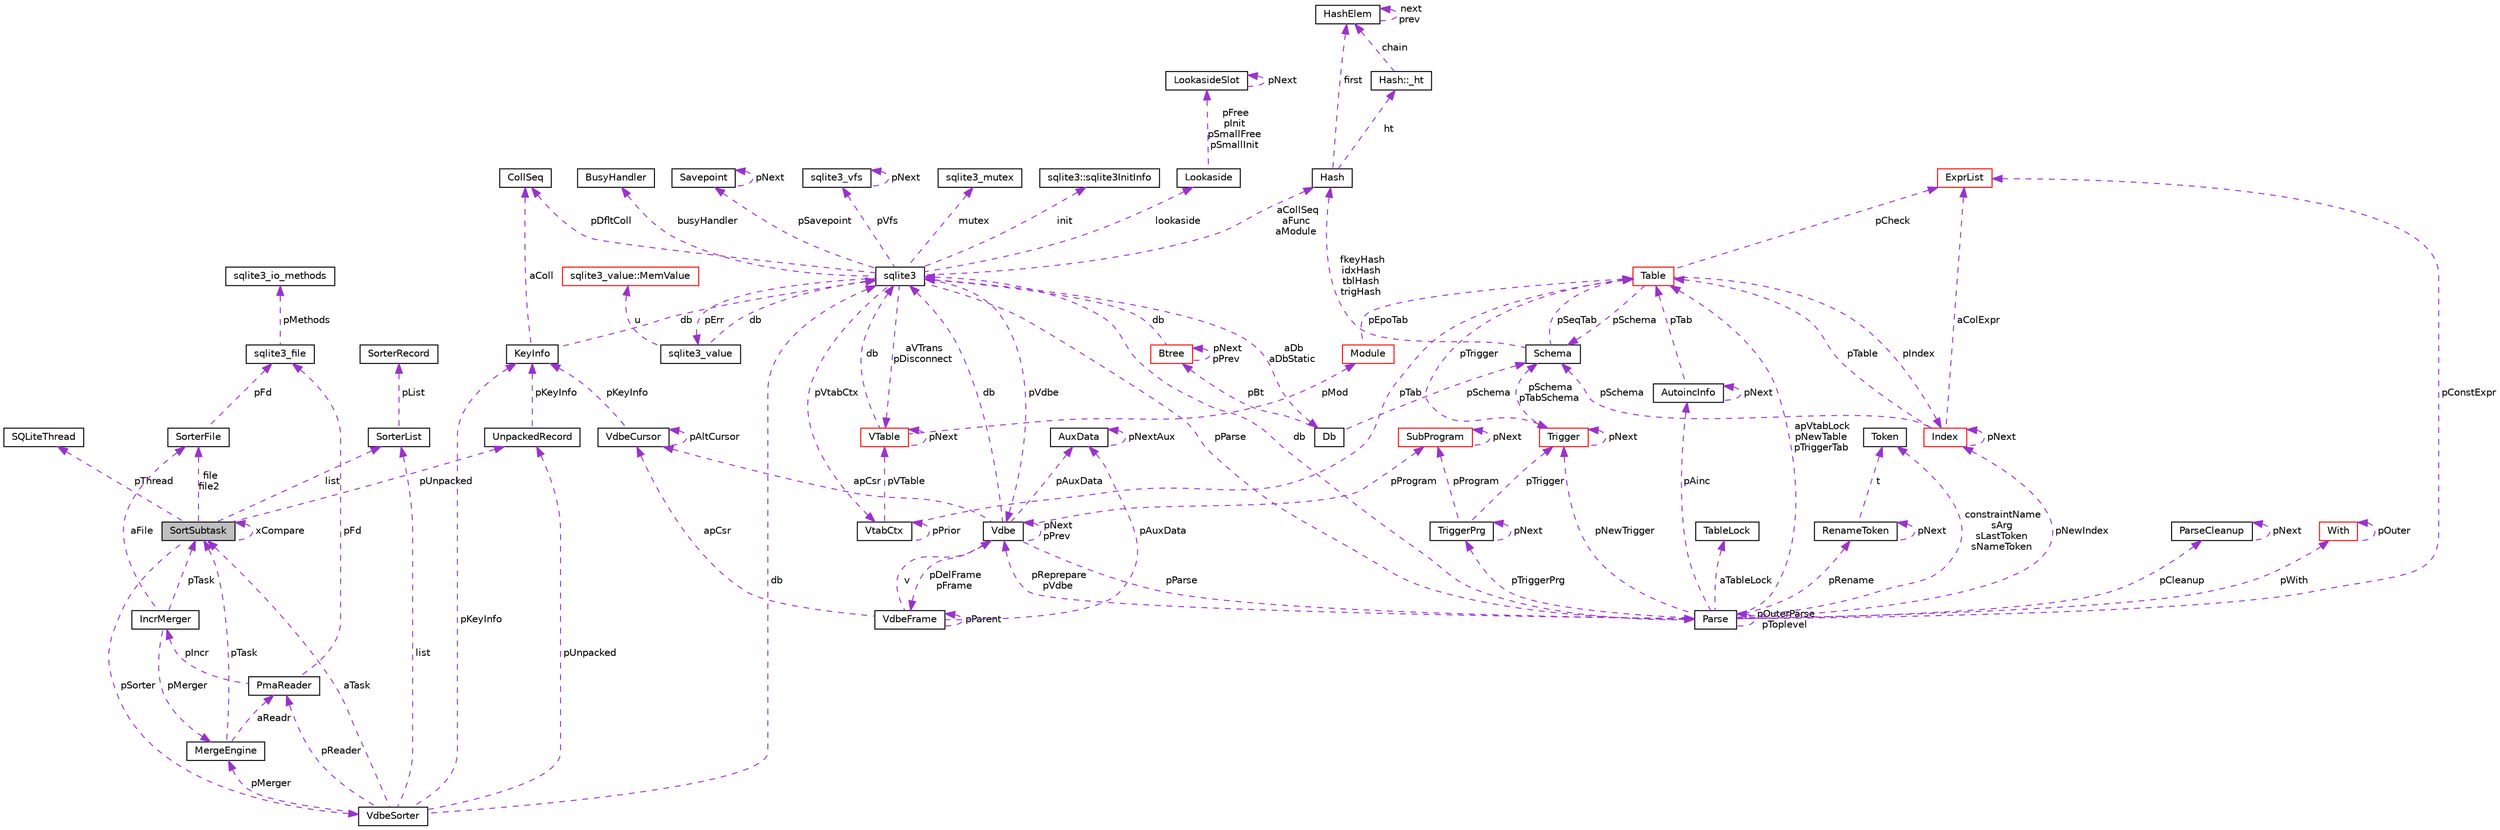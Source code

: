 digraph "SortSubtask"
{
 // LATEX_PDF_SIZE
  edge [fontname="Helvetica",fontsize="10",labelfontname="Helvetica",labelfontsize="10"];
  node [fontname="Helvetica",fontsize="10",shape=record];
  Node1 [label="SortSubtask",height=0.2,width=0.4,color="black", fillcolor="grey75", style="filled", fontcolor="black",tooltip=" "];
  Node2 -> Node1 [dir="back",color="darkorchid3",fontsize="10",style="dashed",label=" pThread" ,fontname="Helvetica"];
  Node2 [label="SQLiteThread",height=0.2,width=0.4,color="black", fillcolor="white", style="filled",URL="$d2/d47/structSQLiteThread.html",tooltip=" "];
  Node3 -> Node1 [dir="back",color="darkorchid3",fontsize="10",style="dashed",label=" pSorter" ,fontname="Helvetica"];
  Node3 [label="VdbeSorter",height=0.2,width=0.4,color="black", fillcolor="white", style="filled",URL="$db/d1b/sqlite3_8c.html#d0/d1b/structVdbeSorter",tooltip=" "];
  Node4 -> Node3 [dir="back",color="darkorchid3",fontsize="10",style="dashed",label=" pReader" ,fontname="Helvetica"];
  Node4 [label="PmaReader",height=0.2,width=0.4,color="black", fillcolor="white", style="filled",URL="$db/d1b/sqlite3_8c.html#dd/d0d/structPmaReader",tooltip=" "];
  Node5 -> Node4 [dir="back",color="darkorchid3",fontsize="10",style="dashed",label=" pFd" ,fontname="Helvetica"];
  Node5 [label="sqlite3_file",height=0.2,width=0.4,color="black", fillcolor="white", style="filled",URL="$de/dd3/sqlite3_8h.html#db/db0/structsqlite3__file",tooltip=" "];
  Node6 -> Node5 [dir="back",color="darkorchid3",fontsize="10",style="dashed",label=" pMethods" ,fontname="Helvetica"];
  Node6 [label="sqlite3_io_methods",height=0.2,width=0.4,color="black", fillcolor="white", style="filled",URL="$d9/df3/structsqlite3__io__methods.html",tooltip=" "];
  Node7 -> Node4 [dir="back",color="darkorchid3",fontsize="10",style="dashed",label=" pIncr" ,fontname="Helvetica"];
  Node7 [label="IncrMerger",height=0.2,width=0.4,color="black", fillcolor="white", style="filled",URL="$db/d1b/sqlite3_8c.html#dc/dfe/structIncrMerger",tooltip=" "];
  Node1 -> Node7 [dir="back",color="darkorchid3",fontsize="10",style="dashed",label=" pTask" ,fontname="Helvetica"];
  Node8 -> Node7 [dir="back",color="darkorchid3",fontsize="10",style="dashed",label=" pMerger" ,fontname="Helvetica"];
  Node8 [label="MergeEngine",height=0.2,width=0.4,color="black", fillcolor="white", style="filled",URL="$db/d1b/sqlite3_8c.html#d8/d72/structMergeEngine",tooltip=" "];
  Node1 -> Node8 [dir="back",color="darkorchid3",fontsize="10",style="dashed",label=" pTask" ,fontname="Helvetica"];
  Node4 -> Node8 [dir="back",color="darkorchid3",fontsize="10",style="dashed",label=" aReadr" ,fontname="Helvetica"];
  Node9 -> Node7 [dir="back",color="darkorchid3",fontsize="10",style="dashed",label=" aFile" ,fontname="Helvetica"];
  Node9 [label="SorterFile",height=0.2,width=0.4,color="black", fillcolor="white", style="filled",URL="$db/d1b/sqlite3_8c.html#d4/d1c/structSorterFile",tooltip=" "];
  Node5 -> Node9 [dir="back",color="darkorchid3",fontsize="10",style="dashed",label=" pFd" ,fontname="Helvetica"];
  Node8 -> Node3 [dir="back",color="darkorchid3",fontsize="10",style="dashed",label=" pMerger" ,fontname="Helvetica"];
  Node10 -> Node3 [dir="back",color="darkorchid3",fontsize="10",style="dashed",label=" db" ,fontname="Helvetica"];
  Node10 [label="sqlite3",height=0.2,width=0.4,color="black", fillcolor="white", style="filled",URL="$d9/dcd/structsqlite3.html",tooltip=" "];
  Node11 -> Node10 [dir="back",color="darkorchid3",fontsize="10",style="dashed",label=" pVfs" ,fontname="Helvetica"];
  Node11 [label="sqlite3_vfs",height=0.2,width=0.4,color="black", fillcolor="white", style="filled",URL="$d3/d36/structsqlite3__vfs.html",tooltip=" "];
  Node11 -> Node11 [dir="back",color="darkorchid3",fontsize="10",style="dashed",label=" pNext" ,fontname="Helvetica"];
  Node12 -> Node10 [dir="back",color="darkorchid3",fontsize="10",style="dashed",label=" pVdbe" ,fontname="Helvetica"];
  Node12 [label="Vdbe",height=0.2,width=0.4,color="black", fillcolor="white", style="filled",URL="$db/d1b/sqlite3_8c.html#de/d53/structVdbe",tooltip=" "];
  Node10 -> Node12 [dir="back",color="darkorchid3",fontsize="10",style="dashed",label=" db" ,fontname="Helvetica"];
  Node12 -> Node12 [dir="back",color="darkorchid3",fontsize="10",style="dashed",label=" pNext\npPrev" ,fontname="Helvetica"];
  Node13 -> Node12 [dir="back",color="darkorchid3",fontsize="10",style="dashed",label=" pParse" ,fontname="Helvetica"];
  Node13 [label="Parse",height=0.2,width=0.4,color="black", fillcolor="white", style="filled",URL="$db/d1b/sqlite3_8c.html#db/dbb/structParse",tooltip=" "];
  Node10 -> Node13 [dir="back",color="darkorchid3",fontsize="10",style="dashed",label=" db" ,fontname="Helvetica"];
  Node12 -> Node13 [dir="back",color="darkorchid3",fontsize="10",style="dashed",label=" pReprepare\npVdbe" ,fontname="Helvetica"];
  Node14 -> Node13 [dir="back",color="darkorchid3",fontsize="10",style="dashed",label=" pConstExpr" ,fontname="Helvetica"];
  Node14 [label="ExprList",height=0.2,width=0.4,color="red", fillcolor="white", style="filled",URL="$db/d1b/sqlite3_8c.html#d5/d5c/structExprList",tooltip=" "];
  Node40 -> Node13 [dir="back",color="darkorchid3",fontsize="10",style="dashed",label=" constraintName\nsArg\nsLastToken\nsNameToken" ,fontname="Helvetica"];
  Node40 [label="Token",height=0.2,width=0.4,color="black", fillcolor="white", style="filled",URL="$db/d1b/sqlite3_8c.html#df/dcd/structToken",tooltip=" "];
  Node41 -> Node13 [dir="back",color="darkorchid3",fontsize="10",style="dashed",label=" aTableLock" ,fontname="Helvetica"];
  Node41 [label="TableLock",height=0.2,width=0.4,color="black", fillcolor="white", style="filled",URL="$db/d1b/sqlite3_8c.html#d1/d79/structTableLock",tooltip=" "];
  Node42 -> Node13 [dir="back",color="darkorchid3",fontsize="10",style="dashed",label=" pAinc" ,fontname="Helvetica"];
  Node42 [label="AutoincInfo",height=0.2,width=0.4,color="black", fillcolor="white", style="filled",URL="$db/d1b/sqlite3_8c.html#db/d7b/structAutoincInfo",tooltip=" "];
  Node42 -> Node42 [dir="back",color="darkorchid3",fontsize="10",style="dashed",label=" pNext" ,fontname="Helvetica"];
  Node19 -> Node42 [dir="back",color="darkorchid3",fontsize="10",style="dashed",label=" pTab" ,fontname="Helvetica"];
  Node19 [label="Table",height=0.2,width=0.4,color="red", fillcolor="white", style="filled",URL="$db/d1b/sqlite3_8c.html#dc/dcb/structTable",tooltip=" "];
  Node21 -> Node19 [dir="back",color="darkorchid3",fontsize="10",style="dashed",label=" pIndex" ,fontname="Helvetica"];
  Node21 [label="Index",height=0.2,width=0.4,color="red", fillcolor="white", style="filled",URL="$db/d1b/sqlite3_8c.html#df/d86/structIndex",tooltip=" "];
  Node19 -> Node21 [dir="back",color="darkorchid3",fontsize="10",style="dashed",label=" pTable" ,fontname="Helvetica"];
  Node21 -> Node21 [dir="back",color="darkorchid3",fontsize="10",style="dashed",label=" pNext" ,fontname="Helvetica"];
  Node22 -> Node21 [dir="back",color="darkorchid3",fontsize="10",style="dashed",label=" pSchema" ,fontname="Helvetica"];
  Node22 [label="Schema",height=0.2,width=0.4,color="black", fillcolor="white", style="filled",URL="$db/d1b/sqlite3_8c.html#d8/db0/structSchema",tooltip=" "];
  Node23 -> Node22 [dir="back",color="darkorchid3",fontsize="10",style="dashed",label=" fkeyHash\nidxHash\ntblHash\ntrigHash" ,fontname="Helvetica"];
  Node23 [label="Hash",height=0.2,width=0.4,color="black", fillcolor="white", style="filled",URL="$db/d1b/sqlite3_8c.html#d1/dbe/structHash",tooltip=" "];
  Node24 -> Node23 [dir="back",color="darkorchid3",fontsize="10",style="dashed",label=" first" ,fontname="Helvetica"];
  Node24 [label="HashElem",height=0.2,width=0.4,color="black", fillcolor="white", style="filled",URL="$db/d1b/sqlite3_8c.html#da/d21/structHashElem",tooltip=" "];
  Node24 -> Node24 [dir="back",color="darkorchid3",fontsize="10",style="dashed",label=" next\nprev" ,fontname="Helvetica"];
  Node25 -> Node23 [dir="back",color="darkorchid3",fontsize="10",style="dashed",label=" ht" ,fontname="Helvetica"];
  Node25 [label="Hash::_ht",height=0.2,width=0.4,color="black", fillcolor="white", style="filled",URL="$db/d1b/sqlite3_8c.html#d7/d1f/structHash_1_1__ht",tooltip=" "];
  Node24 -> Node25 [dir="back",color="darkorchid3",fontsize="10",style="dashed",label=" chain" ,fontname="Helvetica"];
  Node19 -> Node22 [dir="back",color="darkorchid3",fontsize="10",style="dashed",label=" pSeqTab" ,fontname="Helvetica"];
  Node14 -> Node21 [dir="back",color="darkorchid3",fontsize="10",style="dashed",label=" aColExpr" ,fontname="Helvetica"];
  Node14 -> Node19 [dir="back",color="darkorchid3",fontsize="10",style="dashed",label=" pCheck" ,fontname="Helvetica"];
  Node26 -> Node19 [dir="back",color="darkorchid3",fontsize="10",style="dashed",label=" pTrigger" ,fontname="Helvetica"];
  Node26 [label="Trigger",height=0.2,width=0.4,color="red", fillcolor="white", style="filled",URL="$db/d1b/sqlite3_8c.html#dc/d15/structTrigger",tooltip=" "];
  Node22 -> Node26 [dir="back",color="darkorchid3",fontsize="10",style="dashed",label=" pSchema\npTabSchema" ,fontname="Helvetica"];
  Node26 -> Node26 [dir="back",color="darkorchid3",fontsize="10",style="dashed",label=" pNext" ,fontname="Helvetica"];
  Node22 -> Node19 [dir="back",color="darkorchid3",fontsize="10",style="dashed",label=" pSchema" ,fontname="Helvetica"];
  Node13 -> Node13 [dir="back",color="darkorchid3",fontsize="10",style="dashed",label=" pOuterParse\npToplevel" ,fontname="Helvetica"];
  Node19 -> Node13 [dir="back",color="darkorchid3",fontsize="10",style="dashed",label=" apVtabLock\npNewTable\npTriggerTab" ,fontname="Helvetica"];
  Node43 -> Node13 [dir="back",color="darkorchid3",fontsize="10",style="dashed",label=" pTriggerPrg" ,fontname="Helvetica"];
  Node43 [label="TriggerPrg",height=0.2,width=0.4,color="black", fillcolor="white", style="filled",URL="$db/d1b/sqlite3_8c.html#d9/d62/structTriggerPrg",tooltip=" "];
  Node26 -> Node43 [dir="back",color="darkorchid3",fontsize="10",style="dashed",label=" pTrigger" ,fontname="Helvetica"];
  Node43 -> Node43 [dir="back",color="darkorchid3",fontsize="10",style="dashed",label=" pNext" ,fontname="Helvetica"];
  Node44 -> Node43 [dir="back",color="darkorchid3",fontsize="10",style="dashed",label=" pProgram" ,fontname="Helvetica"];
  Node44 [label="SubProgram",height=0.2,width=0.4,color="red", fillcolor="white", style="filled",URL="$db/d1b/sqlite3_8c.html#de/d7a/structSubProgram",tooltip=" "];
  Node44 -> Node44 [dir="back",color="darkorchid3",fontsize="10",style="dashed",label=" pNext" ,fontname="Helvetica"];
  Node56 -> Node13 [dir="back",color="darkorchid3",fontsize="10",style="dashed",label=" pCleanup" ,fontname="Helvetica"];
  Node56 [label="ParseCleanup",height=0.2,width=0.4,color="black", fillcolor="white", style="filled",URL="$de/d52/structParseCleanup.html",tooltip=" "];
  Node56 -> Node56 [dir="back",color="darkorchid3",fontsize="10",style="dashed",label=" pNext" ,fontname="Helvetica"];
  Node21 -> Node13 [dir="back",color="darkorchid3",fontsize="10",style="dashed",label=" pNewIndex" ,fontname="Helvetica"];
  Node26 -> Node13 [dir="back",color="darkorchid3",fontsize="10",style="dashed",label=" pNewTrigger" ,fontname="Helvetica"];
  Node33 -> Node13 [dir="back",color="darkorchid3",fontsize="10",style="dashed",label=" pWith" ,fontname="Helvetica"];
  Node33 [label="With",height=0.2,width=0.4,color="red", fillcolor="white", style="filled",URL="$db/d1b/sqlite3_8c.html#df/d70/structWith",tooltip=" "];
  Node33 -> Node33 [dir="back",color="darkorchid3",fontsize="10",style="dashed",label=" pOuter" ,fontname="Helvetica"];
  Node57 -> Node13 [dir="back",color="darkorchid3",fontsize="10",style="dashed",label=" pRename" ,fontname="Helvetica"];
  Node57 [label="RenameToken",height=0.2,width=0.4,color="black", fillcolor="white", style="filled",URL="$db/d1b/sqlite3_8c.html#d7/db5/structRenameToken",tooltip=" "];
  Node40 -> Node57 [dir="back",color="darkorchid3",fontsize="10",style="dashed",label=" t" ,fontname="Helvetica"];
  Node57 -> Node57 [dir="back",color="darkorchid3",fontsize="10",style="dashed",label=" pNext" ,fontname="Helvetica"];
  Node58 -> Node12 [dir="back",color="darkorchid3",fontsize="10",style="dashed",label=" apCsr" ,fontname="Helvetica"];
  Node58 [label="VdbeCursor",height=0.2,width=0.4,color="black", fillcolor="white", style="filled",URL="$db/d1b/sqlite3_8c.html#d0/dd5/structVdbeCursor",tooltip=" "];
  Node58 -> Node58 [dir="back",color="darkorchid3",fontsize="10",style="dashed",label=" pAltCursor" ,fontname="Helvetica"];
  Node55 -> Node58 [dir="back",color="darkorchid3",fontsize="10",style="dashed",label=" pKeyInfo" ,fontname="Helvetica"];
  Node55 [label="KeyInfo",height=0.2,width=0.4,color="black", fillcolor="white", style="filled",URL="$db/d1b/sqlite3_8c.html#d2/d51/structKeyInfo",tooltip=" "];
  Node10 -> Node55 [dir="back",color="darkorchid3",fontsize="10",style="dashed",label=" db" ,fontname="Helvetica"];
  Node50 -> Node55 [dir="back",color="darkorchid3",fontsize="10",style="dashed",label=" aColl" ,fontname="Helvetica"];
  Node50 [label="CollSeq",height=0.2,width=0.4,color="black", fillcolor="white", style="filled",URL="$d1/d4e/structCollSeq.html",tooltip=" "];
  Node59 -> Node12 [dir="back",color="darkorchid3",fontsize="10",style="dashed",label=" pDelFrame\npFrame" ,fontname="Helvetica"];
  Node59 [label="VdbeFrame",height=0.2,width=0.4,color="black", fillcolor="white", style="filled",URL="$db/d1b/sqlite3_8c.html#df/db1/structVdbeFrame",tooltip=" "];
  Node12 -> Node59 [dir="back",color="darkorchid3",fontsize="10",style="dashed",label=" v" ,fontname="Helvetica"];
  Node59 -> Node59 [dir="back",color="darkorchid3",fontsize="10",style="dashed",label=" pParent" ,fontname="Helvetica"];
  Node58 -> Node59 [dir="back",color="darkorchid3",fontsize="10",style="dashed",label=" apCsr" ,fontname="Helvetica"];
  Node60 -> Node59 [dir="back",color="darkorchid3",fontsize="10",style="dashed",label=" pAuxData" ,fontname="Helvetica"];
  Node60 [label="AuxData",height=0.2,width=0.4,color="black", fillcolor="white", style="filled",URL="$d7/d4c/structAuxData.html",tooltip=" "];
  Node60 -> Node60 [dir="back",color="darkorchid3",fontsize="10",style="dashed",label=" pNextAux" ,fontname="Helvetica"];
  Node44 -> Node12 [dir="back",color="darkorchid3",fontsize="10",style="dashed",label=" pProgram" ,fontname="Helvetica"];
  Node60 -> Node12 [dir="back",color="darkorchid3",fontsize="10",style="dashed",label=" pAuxData" ,fontname="Helvetica"];
  Node50 -> Node10 [dir="back",color="darkorchid3",fontsize="10",style="dashed",label=" pDfltColl" ,fontname="Helvetica"];
  Node61 -> Node10 [dir="back",color="darkorchid3",fontsize="10",style="dashed",label=" mutex" ,fontname="Helvetica"];
  Node61 [label="sqlite3_mutex",height=0.2,width=0.4,color="black", fillcolor="white", style="filled",URL="$db/d1b/sqlite3_8c.html#d5/d3c/structsqlite3__mutex",tooltip=" "];
  Node62 -> Node10 [dir="back",color="darkorchid3",fontsize="10",style="dashed",label=" aDb\naDbStatic" ,fontname="Helvetica"];
  Node62 [label="Db",height=0.2,width=0.4,color="black", fillcolor="white", style="filled",URL="$db/d1b/sqlite3_8c.html#d2/d6b/structDb",tooltip=" "];
  Node63 -> Node62 [dir="back",color="darkorchid3",fontsize="10",style="dashed",label=" pBt" ,fontname="Helvetica"];
  Node63 [label="Btree",height=0.2,width=0.4,color="red", fillcolor="white", style="filled",URL="$db/d1b/sqlite3_8c.html#dd/db3/structBtree",tooltip=" "];
  Node10 -> Node63 [dir="back",color="darkorchid3",fontsize="10",style="dashed",label=" db" ,fontname="Helvetica"];
  Node63 -> Node63 [dir="back",color="darkorchid3",fontsize="10",style="dashed",label=" pNext\npPrev" ,fontname="Helvetica"];
  Node22 -> Node62 [dir="back",color="darkorchid3",fontsize="10",style="dashed",label=" pSchema" ,fontname="Helvetica"];
  Node78 -> Node10 [dir="back",color="darkorchid3",fontsize="10",style="dashed",label=" init" ,fontname="Helvetica"];
  Node78 [label="sqlite3::sqlite3InitInfo",height=0.2,width=0.4,color="black", fillcolor="white", style="filled",URL="$d9/dcd/structsqlite3.html#df/d52/structsqlite3_1_1sqlite3InitInfo",tooltip=" "];
  Node13 -> Node10 [dir="back",color="darkorchid3",fontsize="10",style="dashed",label=" pParse" ,fontname="Helvetica"];
  Node48 -> Node10 [dir="back",color="darkorchid3",fontsize="10",style="dashed",label=" pErr" ,fontname="Helvetica"];
  Node48 [label="sqlite3_value",height=0.2,width=0.4,color="black", fillcolor="white", style="filled",URL="$d0/d9c/structsqlite3__value.html",tooltip=" "];
  Node49 -> Node48 [dir="back",color="darkorchid3",fontsize="10",style="dashed",label=" u" ,fontname="Helvetica"];
  Node49 [label="sqlite3_value::MemValue",height=0.2,width=0.4,color="red", fillcolor="white", style="filled",URL="$d0/d9c/structsqlite3__value.html#d5/da9/unionsqlite3__value_1_1MemValue",tooltip=" "];
  Node10 -> Node48 [dir="back",color="darkorchid3",fontsize="10",style="dashed",label=" db" ,fontname="Helvetica"];
  Node79 -> Node10 [dir="back",color="darkorchid3",fontsize="10",style="dashed",label=" lookaside" ,fontname="Helvetica"];
  Node79 [label="Lookaside",height=0.2,width=0.4,color="black", fillcolor="white", style="filled",URL="$db/d1b/sqlite3_8c.html#d9/d54/structLookaside",tooltip=" "];
  Node80 -> Node79 [dir="back",color="darkorchid3",fontsize="10",style="dashed",label=" pFree\npInit\npSmallFree\npSmallInit" ,fontname="Helvetica"];
  Node80 [label="LookasideSlot",height=0.2,width=0.4,color="black", fillcolor="white", style="filled",URL="$db/d1b/sqlite3_8c.html#d1/de0/structLookasideSlot",tooltip=" "];
  Node80 -> Node80 [dir="back",color="darkorchid3",fontsize="10",style="dashed",label=" pNext" ,fontname="Helvetica"];
  Node23 -> Node10 [dir="back",color="darkorchid3",fontsize="10",style="dashed",label=" aCollSeq\naFunc\naModule" ,fontname="Helvetica"];
  Node81 -> Node10 [dir="back",color="darkorchid3",fontsize="10",style="dashed",label=" pVtabCtx" ,fontname="Helvetica"];
  Node81 [label="VtabCtx",height=0.2,width=0.4,color="black", fillcolor="white", style="filled",URL="$db/d1b/sqlite3_8c.html#d3/d4f/structVtabCtx",tooltip=" "];
  Node51 -> Node81 [dir="back",color="darkorchid3",fontsize="10",style="dashed",label=" pVTable" ,fontname="Helvetica"];
  Node51 [label="VTable",height=0.2,width=0.4,color="red", fillcolor="white", style="filled",URL="$db/d1b/sqlite3_8c.html#d9/dde/structVTable",tooltip=" "];
  Node10 -> Node51 [dir="back",color="darkorchid3",fontsize="10",style="dashed",label=" db" ,fontname="Helvetica"];
  Node52 -> Node51 [dir="back",color="darkorchid3",fontsize="10",style="dashed",label=" pMod" ,fontname="Helvetica"];
  Node52 [label="Module",height=0.2,width=0.4,color="red", fillcolor="white", style="filled",URL="$d0/dc5/structModule.html",tooltip=" "];
  Node19 -> Node52 [dir="back",color="darkorchid3",fontsize="10",style="dashed",label=" pEpoTab" ,fontname="Helvetica"];
  Node51 -> Node51 [dir="back",color="darkorchid3",fontsize="10",style="dashed",label=" pNext" ,fontname="Helvetica"];
  Node19 -> Node81 [dir="back",color="darkorchid3",fontsize="10",style="dashed",label=" pTab" ,fontname="Helvetica"];
  Node81 -> Node81 [dir="back",color="darkorchid3",fontsize="10",style="dashed",label=" pPrior" ,fontname="Helvetica"];
  Node51 -> Node10 [dir="back",color="darkorchid3",fontsize="10",style="dashed",label=" aVTrans\npDisconnect" ,fontname="Helvetica"];
  Node82 -> Node10 [dir="back",color="darkorchid3",fontsize="10",style="dashed",label=" busyHandler" ,fontname="Helvetica"];
  Node82 [label="BusyHandler",height=0.2,width=0.4,color="black", fillcolor="white", style="filled",URL="$dc/d2e/structBusyHandler.html",tooltip=" "];
  Node83 -> Node10 [dir="back",color="darkorchid3",fontsize="10",style="dashed",label=" pSavepoint" ,fontname="Helvetica"];
  Node83 [label="Savepoint",height=0.2,width=0.4,color="black", fillcolor="white", style="filled",URL="$db/d1b/sqlite3_8c.html#d3/d2f/structSavepoint",tooltip=" "];
  Node83 -> Node83 [dir="back",color="darkorchid3",fontsize="10",style="dashed",label=" pNext" ,fontname="Helvetica"];
  Node55 -> Node3 [dir="back",color="darkorchid3",fontsize="10",style="dashed",label=" pKeyInfo" ,fontname="Helvetica"];
  Node84 -> Node3 [dir="back",color="darkorchid3",fontsize="10",style="dashed",label=" pUnpacked" ,fontname="Helvetica"];
  Node84 [label="UnpackedRecord",height=0.2,width=0.4,color="black", fillcolor="white", style="filled",URL="$db/d1b/sqlite3_8c.html#df/dc9/structUnpackedRecord",tooltip=" "];
  Node55 -> Node84 [dir="back",color="darkorchid3",fontsize="10",style="dashed",label=" pKeyInfo" ,fontname="Helvetica"];
  Node85 -> Node3 [dir="back",color="darkorchid3",fontsize="10",style="dashed",label=" list" ,fontname="Helvetica"];
  Node85 [label="SorterList",height=0.2,width=0.4,color="black", fillcolor="white", style="filled",URL="$db/d1b/sqlite3_8c.html#d0/dfe/structSorterList",tooltip=" "];
  Node86 -> Node85 [dir="back",color="darkorchid3",fontsize="10",style="dashed",label=" pList" ,fontname="Helvetica"];
  Node86 [label="SorterRecord",height=0.2,width=0.4,color="black", fillcolor="white", style="filled",URL="$db/d1b/sqlite3_8c.html#d1/d66/structSorterRecord",tooltip=" "];
  Node1 -> Node3 [dir="back",color="darkorchid3",fontsize="10",style="dashed",label=" aTask" ,fontname="Helvetica"];
  Node84 -> Node1 [dir="back",color="darkorchid3",fontsize="10",style="dashed",label=" pUnpacked" ,fontname="Helvetica"];
  Node85 -> Node1 [dir="back",color="darkorchid3",fontsize="10",style="dashed",label=" list" ,fontname="Helvetica"];
  Node1 -> Node1 [dir="back",color="darkorchid3",fontsize="10",style="dashed",label=" xCompare" ,fontname="Helvetica"];
  Node9 -> Node1 [dir="back",color="darkorchid3",fontsize="10",style="dashed",label=" file\nfile2" ,fontname="Helvetica"];
}
